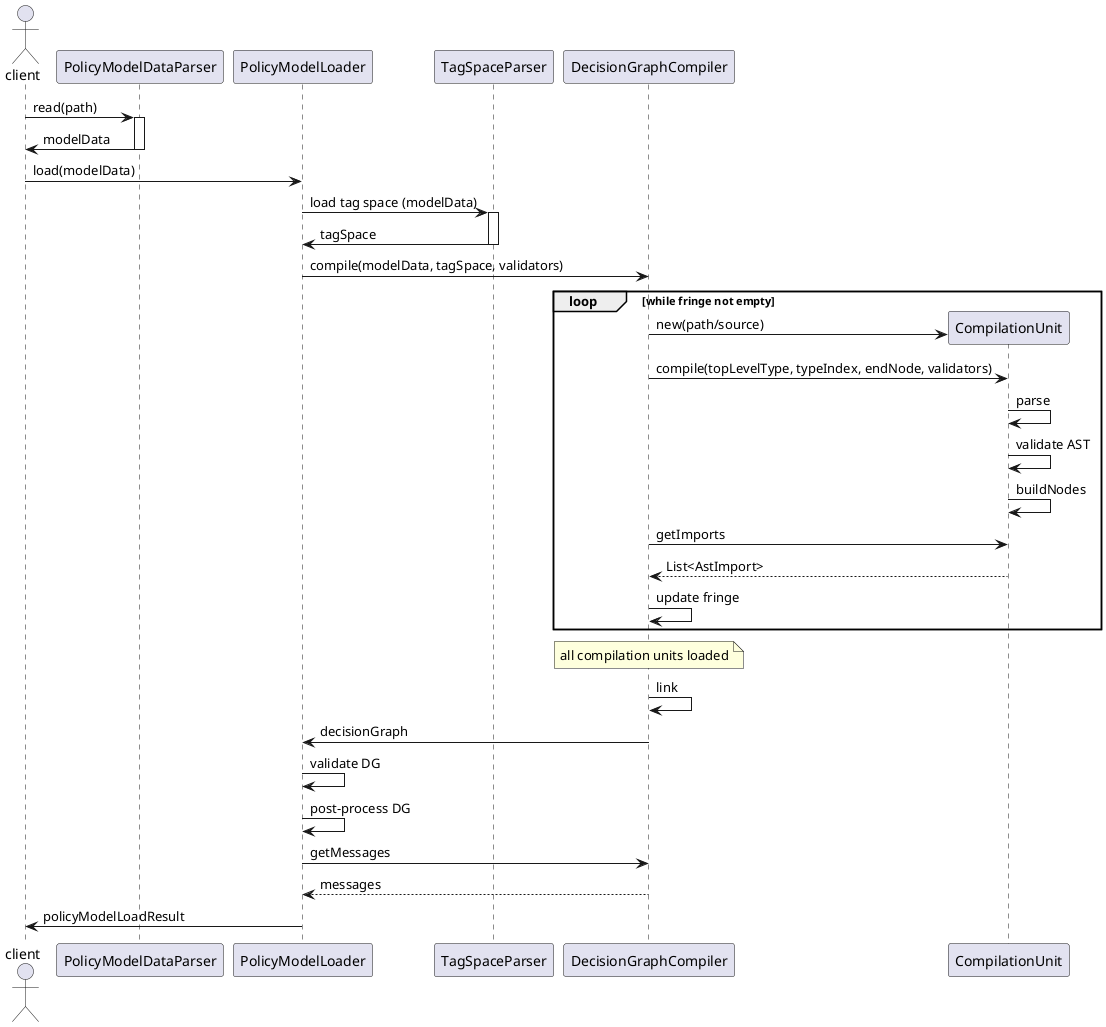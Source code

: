 @startuml
actor client
participant PolicyModelDataParser as pmdp
participant PolicyModelLoader as pml
participant TagSpaceParser as tsp
participant DecisionGraphCompiler as dgc

client -> pmdp: read(path)
activate pmdp
client <- pmdp: modelData
deactivate pmdp

client -> pml : load(modelData)
pml -> tsp: load tag space (modelData)
activate tsp
pml <- tsp: tagSpace
deactivate tsp
pml -> dgc: compile(modelData, tagSpace, validators)
loop while fringe not empty
create CompilationUnit as cu
dgc -> cu:new(path/source)
dgc -> cu: compile(topLevelType, typeIndex, endNode, validators)
cu  -> cu : parse
cu  -> cu : validate AST
cu  -> cu : buildNodes
dgc -> cu : getImports
dgc <-- cu : List<AstImport>
dgc -> dgc: update fringe
end loop
note over dgc: all compilation units loaded
dgc -> dgc: link
pml <- dgc: decisionGraph
pml -> pml: validate DG
pml -> pml: post-process DG
pml -> dgc: getMessages
pml <-- dgc: messages
pml -> client: policyModelLoadResult
@enduml
